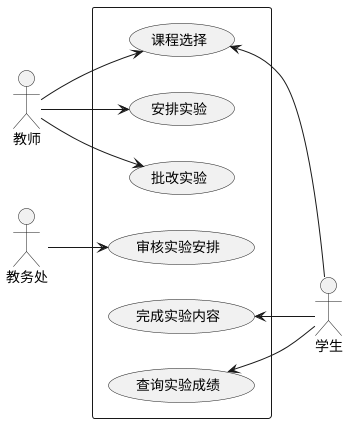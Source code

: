 @startuml
left to right direction


actor 教师 as B
actor 学生 as C
actor 教务处  as A

rectangle  {
A -->(审核实验安排)
B -->(课程选择)
B -->(安排实验)
B -->(批改实验)
(完成实验内容)<--C
(课程选择)<-- C
(查询实验成绩)<--C
}
@enduml